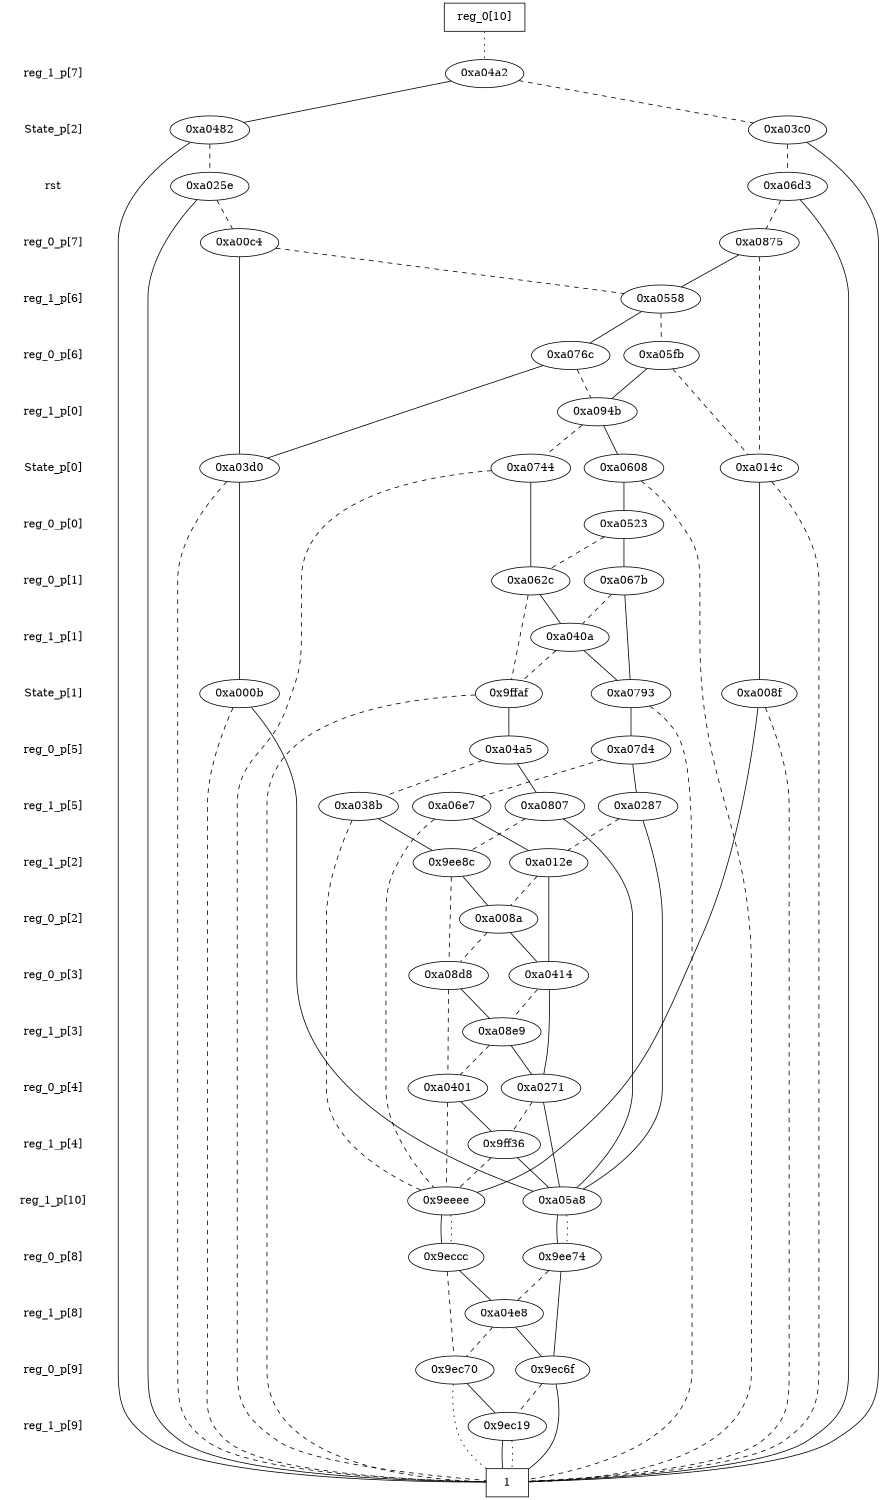 digraph "DD" {
size = "7.5,10"
center = true;
edge [dir = none];
{ node [shape = plaintext];
  edge [style = invis];
  "CONST NODES" [style = invis];
" reg_1_p[7] " -> " State_p[2] " -> " rst " -> " reg_0_p[7] " -> " reg_1_p[6] " -> " reg_0_p[6] " -> " reg_1_p[0] " -> " State_p[0] " -> " reg_0_p[0] " -> " reg_0_p[1] " -> " reg_1_p[1] " -> " State_p[1] " -> " reg_0_p[5] " -> " reg_1_p[5] " -> " reg_1_p[2] " -> " reg_0_p[2] " -> " reg_0_p[3] " -> " reg_1_p[3] " -> " reg_0_p[4] " -> " reg_1_p[4] " -> " reg_1_p[10] " -> " reg_0_p[8] " -> " reg_1_p[8] " -> " reg_0_p[9] " -> " reg_1_p[9] " -> "CONST NODES"; 
}
{ rank = same; node [shape = box]; edge [style = invis];
"  reg_0[10]  "; }
{ rank = same; " reg_1_p[7] ";
"0xa04a2";
}
{ rank = same; " State_p[2] ";
"0xa0482";
"0xa03c0";
}
{ rank = same; " rst ";
"0xa025e";
"0xa06d3";
}
{ rank = same; " reg_0_p[7] ";
"0xa00c4";
"0xa0875";
}
{ rank = same; " reg_1_p[6] ";
"0xa0558";
}
{ rank = same; " reg_0_p[6] ";
"0xa05fb";
"0xa076c";
}
{ rank = same; " reg_1_p[0] ";
"0xa094b";
}
{ rank = same; " State_p[0] ";
"0xa0744";
"0xa03d0";
"0xa014c";
"0xa0608";
}
{ rank = same; " reg_0_p[0] ";
"0xa0523";
}
{ rank = same; " reg_0_p[1] ";
"0xa062c";
"0xa067b";
}
{ rank = same; " reg_1_p[1] ";
"0xa040a";
}
{ rank = same; " State_p[1] ";
"0x9ffaf";
"0xa0793";
"0xa008f";
"0xa000b";
}
{ rank = same; " reg_0_p[5] ";
"0xa04a5";
"0xa07d4";
}
{ rank = same; " reg_1_p[5] ";
"0xa0287";
"0xa038b";
"0xa06e7";
"0xa0807";
}
{ rank = same; " reg_1_p[2] ";
"0xa012e";
"0x9ee8c";
}
{ rank = same; " reg_0_p[2] ";
"0xa008a";
}
{ rank = same; " reg_0_p[3] ";
"0xa08d8";
"0xa0414";
}
{ rank = same; " reg_1_p[3] ";
"0xa08e9";
}
{ rank = same; " reg_0_p[4] ";
"0xa0401";
"0xa0271";
}
{ rank = same; " reg_1_p[4] ";
"0x9ff36";
}
{ rank = same; " reg_1_p[10] ";
"0x9eeee";
"0xa05a8";
}
{ rank = same; " reg_0_p[8] ";
"0x9eccc";
"0x9ee74";
}
{ rank = same; " reg_1_p[8] ";
"0xa04e8";
}
{ rank = same; " reg_0_p[9] ";
"0x9ec70";
"0x9ec6f";
}
{ rank = same; " reg_1_p[9] ";
"0x9ec19";
}
{ rank = same; "CONST NODES";
{ node [shape = box]; "0x9ec14";
}
}
"  reg_0[10]  " -> "0xa04a2" [style = dotted];
"0xa04a2" -> "0xa0482";
"0xa04a2" -> "0xa03c0" [style = dashed];
"0xa0482" -> "0x9ec14";
"0xa0482" -> "0xa025e" [style = dashed];
"0xa03c0" -> "0x9ec14";
"0xa03c0" -> "0xa06d3" [style = dashed];
"0xa025e" -> "0x9ec14";
"0xa025e" -> "0xa00c4" [style = dashed];
"0xa06d3" -> "0x9ec14";
"0xa06d3" -> "0xa0875" [style = dashed];
"0xa00c4" -> "0xa03d0";
"0xa00c4" -> "0xa0558" [style = dashed];
"0xa0875" -> "0xa0558";
"0xa0875" -> "0xa014c" [style = dashed];
"0xa0558" -> "0xa076c";
"0xa0558" -> "0xa05fb" [style = dashed];
"0xa05fb" -> "0xa094b";
"0xa05fb" -> "0xa014c" [style = dashed];
"0xa076c" -> "0xa03d0";
"0xa076c" -> "0xa094b" [style = dashed];
"0xa094b" -> "0xa0608";
"0xa094b" -> "0xa0744" [style = dashed];
"0xa0744" -> "0xa062c";
"0xa0744" -> "0x9ec14" [style = dashed];
"0xa03d0" -> "0xa000b";
"0xa03d0" -> "0x9ec14" [style = dashed];
"0xa014c" -> "0xa008f";
"0xa014c" -> "0x9ec14" [style = dashed];
"0xa0608" -> "0xa0523";
"0xa0608" -> "0x9ec14" [style = dashed];
"0xa0523" -> "0xa067b";
"0xa0523" -> "0xa062c" [style = dashed];
"0xa062c" -> "0xa040a";
"0xa062c" -> "0x9ffaf" [style = dashed];
"0xa067b" -> "0xa0793";
"0xa067b" -> "0xa040a" [style = dashed];
"0xa040a" -> "0xa0793";
"0xa040a" -> "0x9ffaf" [style = dashed];
"0x9ffaf" -> "0xa04a5";
"0x9ffaf" -> "0x9ec14" [style = dashed];
"0xa0793" -> "0xa07d4";
"0xa0793" -> "0x9ec14" [style = dashed];
"0xa008f" -> "0x9eeee";
"0xa008f" -> "0x9ec14" [style = dashed];
"0xa000b" -> "0xa05a8";
"0xa000b" -> "0x9ec14" [style = dashed];
"0xa04a5" -> "0xa0807";
"0xa04a5" -> "0xa038b" [style = dashed];
"0xa07d4" -> "0xa0287";
"0xa07d4" -> "0xa06e7" [style = dashed];
"0xa0287" -> "0xa05a8";
"0xa0287" -> "0xa012e" [style = dashed];
"0xa038b" -> "0x9ee8c";
"0xa038b" -> "0x9eeee" [style = dashed];
"0xa06e7" -> "0xa012e";
"0xa06e7" -> "0x9eeee" [style = dashed];
"0xa0807" -> "0xa05a8";
"0xa0807" -> "0x9ee8c" [style = dashed];
"0xa012e" -> "0xa0414";
"0xa012e" -> "0xa008a" [style = dashed];
"0x9ee8c" -> "0xa008a";
"0x9ee8c" -> "0xa08d8" [style = dashed];
"0xa008a" -> "0xa0414";
"0xa008a" -> "0xa08d8" [style = dashed];
"0xa08d8" -> "0xa08e9";
"0xa08d8" -> "0xa0401" [style = dashed];
"0xa0414" -> "0xa0271";
"0xa0414" -> "0xa08e9" [style = dashed];
"0xa08e9" -> "0xa0271";
"0xa08e9" -> "0xa0401" [style = dashed];
"0xa0401" -> "0x9ff36";
"0xa0401" -> "0x9eeee" [style = dashed];
"0xa0271" -> "0xa05a8";
"0xa0271" -> "0x9ff36" [style = dashed];
"0x9ff36" -> "0xa05a8";
"0x9ff36" -> "0x9eeee" [style = dashed];
"0x9eeee" -> "0x9eccc";
"0x9eeee" -> "0x9eccc" [style = dotted];
"0xa05a8" -> "0x9ee74";
"0xa05a8" -> "0x9ee74" [style = dotted];
"0x9eccc" -> "0xa04e8";
"0x9eccc" -> "0x9ec70" [style = dashed];
"0x9ee74" -> "0x9ec6f";
"0x9ee74" -> "0xa04e8" [style = dashed];
"0xa04e8" -> "0x9ec6f";
"0xa04e8" -> "0x9ec70" [style = dashed];
"0x9ec70" -> "0x9ec19";
"0x9ec70" -> "0x9ec14" [style = dotted];
"0x9ec6f" -> "0x9ec14";
"0x9ec6f" -> "0x9ec19" [style = dashed];
"0x9ec19" -> "0x9ec14";
"0x9ec19" -> "0x9ec14" [style = dotted];
"0x9ec14" [label = "1"];
}
